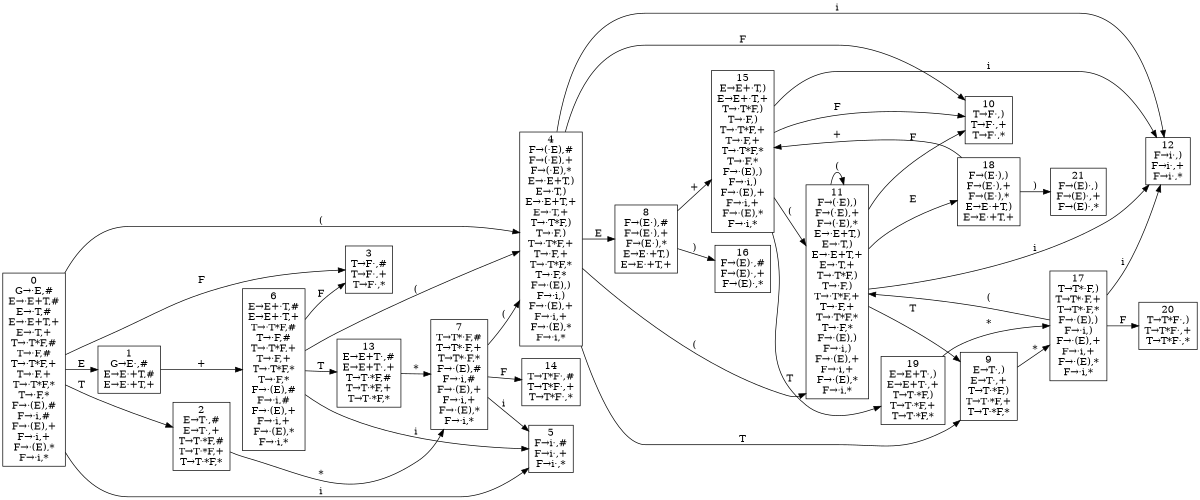 digraph "deterministic finite automaton" {
	rankdir=LR size="8,5"
	node [shape=rectangle]
	"0
G→·E,#
E→·E+T,#
E→·T,#
E→·E+T,+
E→·T,+
T→·T*F,#
T→·F,#
T→·T*F,+
T→·F,+
T→·T*F,*
T→·F,*
F→·(E),#
F→·i,#
F→·(E),+
F→·i,+
F→·(E),*
F→·i,*
" -> "1
G→E·,#
E→E·+T,#
E→E·+T,+
" [label=E]
	"0
G→·E,#
E→·E+T,#
E→·T,#
E→·E+T,+
E→·T,+
T→·T*F,#
T→·F,#
T→·T*F,+
T→·F,+
T→·T*F,*
T→·F,*
F→·(E),#
F→·i,#
F→·(E),+
F→·i,+
F→·(E),*
F→·i,*
" -> "2
E→T·,#
E→T·,+
T→T·*F,#
T→T·*F,+
T→T·*F,*
" [label=T]
	"0
G→·E,#
E→·E+T,#
E→·T,#
E→·E+T,+
E→·T,+
T→·T*F,#
T→·F,#
T→·T*F,+
T→·F,+
T→·T*F,*
T→·F,*
F→·(E),#
F→·i,#
F→·(E),+
F→·i,+
F→·(E),*
F→·i,*
" -> "3
T→F·,#
T→F·,+
T→F·,*
" [label=F]
	"0
G→·E,#
E→·E+T,#
E→·T,#
E→·E+T,+
E→·T,+
T→·T*F,#
T→·F,#
T→·T*F,+
T→·F,+
T→·T*F,*
T→·F,*
F→·(E),#
F→·i,#
F→·(E),+
F→·i,+
F→·(E),*
F→·i,*
" -> "4
F→(·E),#
F→(·E),+
F→(·E),*
E→·E+T,)
E→·T,)
E→·E+T,+
E→·T,+
T→·T*F,)
T→·F,)
T→·T*F,+
T→·F,+
T→·T*F,*
T→·F,*
F→·(E),)
F→·i,)
F→·(E),+
F→·i,+
F→·(E),*
F→·i,*
" [label="("]
	"0
G→·E,#
E→·E+T,#
E→·T,#
E→·E+T,+
E→·T,+
T→·T*F,#
T→·F,#
T→·T*F,+
T→·F,+
T→·T*F,*
T→·F,*
F→·(E),#
F→·i,#
F→·(E),+
F→·i,+
F→·(E),*
F→·i,*
" -> "5
F→i·,#
F→i·,+
F→i·,*
" [label=i]
	"1
G→E·,#
E→E·+T,#
E→E·+T,+
" -> "6
E→E+·T,#
E→E+·T,+
T→·T*F,#
T→·F,#
T→·T*F,+
T→·F,+
T→·T*F,*
T→·F,*
F→·(E),#
F→·i,#
F→·(E),+
F→·i,+
F→·(E),*
F→·i,*
" [label="+"]
	"2
E→T·,#
E→T·,+
T→T·*F,#
T→T·*F,+
T→T·*F,*
" -> "7
T→T*·F,#
T→T*·F,+
T→T*·F,*
F→·(E),#
F→·i,#
F→·(E),+
F→·i,+
F→·(E),*
F→·i,*
" [label="*"]
	"4
F→(·E),#
F→(·E),+
F→(·E),*
E→·E+T,)
E→·T,)
E→·E+T,+
E→·T,+
T→·T*F,)
T→·F,)
T→·T*F,+
T→·F,+
T→·T*F,*
T→·F,*
F→·(E),)
F→·i,)
F→·(E),+
F→·i,+
F→·(E),*
F→·i,*
" -> "8
F→(E·),#
F→(E·),+
F→(E·),*
E→E·+T,)
E→E·+T,+
" [label=E]
	"4
F→(·E),#
F→(·E),+
F→(·E),*
E→·E+T,)
E→·T,)
E→·E+T,+
E→·T,+
T→·T*F,)
T→·F,)
T→·T*F,+
T→·F,+
T→·T*F,*
T→·F,*
F→·(E),)
F→·i,)
F→·(E),+
F→·i,+
F→·(E),*
F→·i,*
" -> "9
E→T·,)
E→T·,+
T→T·*F,)
T→T·*F,+
T→T·*F,*
" [label=T]
	"4
F→(·E),#
F→(·E),+
F→(·E),*
E→·E+T,)
E→·T,)
E→·E+T,+
E→·T,+
T→·T*F,)
T→·F,)
T→·T*F,+
T→·F,+
T→·T*F,*
T→·F,*
F→·(E),)
F→·i,)
F→·(E),+
F→·i,+
F→·(E),*
F→·i,*
" -> "10
T→F·,)
T→F·,+
T→F·,*
" [label=F]
	"4
F→(·E),#
F→(·E),+
F→(·E),*
E→·E+T,)
E→·T,)
E→·E+T,+
E→·T,+
T→·T*F,)
T→·F,)
T→·T*F,+
T→·F,+
T→·T*F,*
T→·F,*
F→·(E),)
F→·i,)
F→·(E),+
F→·i,+
F→·(E),*
F→·i,*
" -> "11
F→(·E),)
F→(·E),+
F→(·E),*
E→·E+T,)
E→·T,)
E→·E+T,+
E→·T,+
T→·T*F,)
T→·F,)
T→·T*F,+
T→·F,+
T→·T*F,*
T→·F,*
F→·(E),)
F→·i,)
F→·(E),+
F→·i,+
F→·(E),*
F→·i,*
" [label="("]
	"4
F→(·E),#
F→(·E),+
F→(·E),*
E→·E+T,)
E→·T,)
E→·E+T,+
E→·T,+
T→·T*F,)
T→·F,)
T→·T*F,+
T→·F,+
T→·T*F,*
T→·F,*
F→·(E),)
F→·i,)
F→·(E),+
F→·i,+
F→·(E),*
F→·i,*
" -> "12
F→i·,)
F→i·,+
F→i·,*
" [label=i]
	"6
E→E+·T,#
E→E+·T,+
T→·T*F,#
T→·F,#
T→·T*F,+
T→·F,+
T→·T*F,*
T→·F,*
F→·(E),#
F→·i,#
F→·(E),+
F→·i,+
F→·(E),*
F→·i,*
" -> "13
E→E+T·,#
E→E+T·,+
T→T·*F,#
T→T·*F,+
T→T·*F,*
" [label=T]
	"6
E→E+·T,#
E→E+·T,+
T→·T*F,#
T→·F,#
T→·T*F,+
T→·F,+
T→·T*F,*
T→·F,*
F→·(E),#
F→·i,#
F→·(E),+
F→·i,+
F→·(E),*
F→·i,*
" -> "3
T→F·,#
T→F·,+
T→F·,*
" [label=F]
	"6
E→E+·T,#
E→E+·T,+
T→·T*F,#
T→·F,#
T→·T*F,+
T→·F,+
T→·T*F,*
T→·F,*
F→·(E),#
F→·i,#
F→·(E),+
F→·i,+
F→·(E),*
F→·i,*
" -> "4
F→(·E),#
F→(·E),+
F→(·E),*
E→·E+T,)
E→·T,)
E→·E+T,+
E→·T,+
T→·T*F,)
T→·F,)
T→·T*F,+
T→·F,+
T→·T*F,*
T→·F,*
F→·(E),)
F→·i,)
F→·(E),+
F→·i,+
F→·(E),*
F→·i,*
" [label="("]
	"6
E→E+·T,#
E→E+·T,+
T→·T*F,#
T→·F,#
T→·T*F,+
T→·F,+
T→·T*F,*
T→·F,*
F→·(E),#
F→·i,#
F→·(E),+
F→·i,+
F→·(E),*
F→·i,*
" -> "5
F→i·,#
F→i·,+
F→i·,*
" [label=i]
	"7
T→T*·F,#
T→T*·F,+
T→T*·F,*
F→·(E),#
F→·i,#
F→·(E),+
F→·i,+
F→·(E),*
F→·i,*
" -> "14
T→T*F·,#
T→T*F·,+
T→T*F·,*
" [label=F]
	"7
T→T*·F,#
T→T*·F,+
T→T*·F,*
F→·(E),#
F→·i,#
F→·(E),+
F→·i,+
F→·(E),*
F→·i,*
" -> "4
F→(·E),#
F→(·E),+
F→(·E),*
E→·E+T,)
E→·T,)
E→·E+T,+
E→·T,+
T→·T*F,)
T→·F,)
T→·T*F,+
T→·F,+
T→·T*F,*
T→·F,*
F→·(E),)
F→·i,)
F→·(E),+
F→·i,+
F→·(E),*
F→·i,*
" [label="("]
	"7
T→T*·F,#
T→T*·F,+
T→T*·F,*
F→·(E),#
F→·i,#
F→·(E),+
F→·i,+
F→·(E),*
F→·i,*
" -> "5
F→i·,#
F→i·,+
F→i·,*
" [label=i]
	"8
F→(E·),#
F→(E·),+
F→(E·),*
E→E·+T,)
E→E·+T,+
" -> "15
E→E+·T,)
E→E+·T,+
T→·T*F,)
T→·F,)
T→·T*F,+
T→·F,+
T→·T*F,*
T→·F,*
F→·(E),)
F→·i,)
F→·(E),+
F→·i,+
F→·(E),*
F→·i,*
" [label="+"]
	"8
F→(E·),#
F→(E·),+
F→(E·),*
E→E·+T,)
E→E·+T,+
" -> "16
F→(E)·,#
F→(E)·,+
F→(E)·,*
" [label=")"]
	"9
E→T·,)
E→T·,+
T→T·*F,)
T→T·*F,+
T→T·*F,*
" -> "17
T→T*·F,)
T→T*·F,+
T→T*·F,*
F→·(E),)
F→·i,)
F→·(E),+
F→·i,+
F→·(E),*
F→·i,*
" [label="*"]
	"11
F→(·E),)
F→(·E),+
F→(·E),*
E→·E+T,)
E→·T,)
E→·E+T,+
E→·T,+
T→·T*F,)
T→·F,)
T→·T*F,+
T→·F,+
T→·T*F,*
T→·F,*
F→·(E),)
F→·i,)
F→·(E),+
F→·i,+
F→·(E),*
F→·i,*
" -> "18
F→(E·),)
F→(E·),+
F→(E·),*
E→E·+T,)
E→E·+T,+
" [label=E]
	"11
F→(·E),)
F→(·E),+
F→(·E),*
E→·E+T,)
E→·T,)
E→·E+T,+
E→·T,+
T→·T*F,)
T→·F,)
T→·T*F,+
T→·F,+
T→·T*F,*
T→·F,*
F→·(E),)
F→·i,)
F→·(E),+
F→·i,+
F→·(E),*
F→·i,*
" -> "9
E→T·,)
E→T·,+
T→T·*F,)
T→T·*F,+
T→T·*F,*
" [label=T]
	"11
F→(·E),)
F→(·E),+
F→(·E),*
E→·E+T,)
E→·T,)
E→·E+T,+
E→·T,+
T→·T*F,)
T→·F,)
T→·T*F,+
T→·F,+
T→·T*F,*
T→·F,*
F→·(E),)
F→·i,)
F→·(E),+
F→·i,+
F→·(E),*
F→·i,*
" -> "10
T→F·,)
T→F·,+
T→F·,*
" [label=F]
	"11
F→(·E),)
F→(·E),+
F→(·E),*
E→·E+T,)
E→·T,)
E→·E+T,+
E→·T,+
T→·T*F,)
T→·F,)
T→·T*F,+
T→·F,+
T→·T*F,*
T→·F,*
F→·(E),)
F→·i,)
F→·(E),+
F→·i,+
F→·(E),*
F→·i,*
" -> "11
F→(·E),)
F→(·E),+
F→(·E),*
E→·E+T,)
E→·T,)
E→·E+T,+
E→·T,+
T→·T*F,)
T→·F,)
T→·T*F,+
T→·F,+
T→·T*F,*
T→·F,*
F→·(E),)
F→·i,)
F→·(E),+
F→·i,+
F→·(E),*
F→·i,*
" [label="("]
	"11
F→(·E),)
F→(·E),+
F→(·E),*
E→·E+T,)
E→·T,)
E→·E+T,+
E→·T,+
T→·T*F,)
T→·F,)
T→·T*F,+
T→·F,+
T→·T*F,*
T→·F,*
F→·(E),)
F→·i,)
F→·(E),+
F→·i,+
F→·(E),*
F→·i,*
" -> "12
F→i·,)
F→i·,+
F→i·,*
" [label=i]
	"13
E→E+T·,#
E→E+T·,+
T→T·*F,#
T→T·*F,+
T→T·*F,*
" -> "7
T→T*·F,#
T→T*·F,+
T→T*·F,*
F→·(E),#
F→·i,#
F→·(E),+
F→·i,+
F→·(E),*
F→·i,*
" [label="*"]
	"15
E→E+·T,)
E→E+·T,+
T→·T*F,)
T→·F,)
T→·T*F,+
T→·F,+
T→·T*F,*
T→·F,*
F→·(E),)
F→·i,)
F→·(E),+
F→·i,+
F→·(E),*
F→·i,*
" -> "19
E→E+T·,)
E→E+T·,+
T→T·*F,)
T→T·*F,+
T→T·*F,*
" [label=T]
	"15
E→E+·T,)
E→E+·T,+
T→·T*F,)
T→·F,)
T→·T*F,+
T→·F,+
T→·T*F,*
T→·F,*
F→·(E),)
F→·i,)
F→·(E),+
F→·i,+
F→·(E),*
F→·i,*
" -> "10
T→F·,)
T→F·,+
T→F·,*
" [label=F]
	"15
E→E+·T,)
E→E+·T,+
T→·T*F,)
T→·F,)
T→·T*F,+
T→·F,+
T→·T*F,*
T→·F,*
F→·(E),)
F→·i,)
F→·(E),+
F→·i,+
F→·(E),*
F→·i,*
" -> "11
F→(·E),)
F→(·E),+
F→(·E),*
E→·E+T,)
E→·T,)
E→·E+T,+
E→·T,+
T→·T*F,)
T→·F,)
T→·T*F,+
T→·F,+
T→·T*F,*
T→·F,*
F→·(E),)
F→·i,)
F→·(E),+
F→·i,+
F→·(E),*
F→·i,*
" [label="("]
	"15
E→E+·T,)
E→E+·T,+
T→·T*F,)
T→·F,)
T→·T*F,+
T→·F,+
T→·T*F,*
T→·F,*
F→·(E),)
F→·i,)
F→·(E),+
F→·i,+
F→·(E),*
F→·i,*
" -> "12
F→i·,)
F→i·,+
F→i·,*
" [label=i]
	"17
T→T*·F,)
T→T*·F,+
T→T*·F,*
F→·(E),)
F→·i,)
F→·(E),+
F→·i,+
F→·(E),*
F→·i,*
" -> "20
T→T*F·,)
T→T*F·,+
T→T*F·,*
" [label=F]
	"17
T→T*·F,)
T→T*·F,+
T→T*·F,*
F→·(E),)
F→·i,)
F→·(E),+
F→·i,+
F→·(E),*
F→·i,*
" -> "11
F→(·E),)
F→(·E),+
F→(·E),*
E→·E+T,)
E→·T,)
E→·E+T,+
E→·T,+
T→·T*F,)
T→·F,)
T→·T*F,+
T→·F,+
T→·T*F,*
T→·F,*
F→·(E),)
F→·i,)
F→·(E),+
F→·i,+
F→·(E),*
F→·i,*
" [label="("]
	"17
T→T*·F,)
T→T*·F,+
T→T*·F,*
F→·(E),)
F→·i,)
F→·(E),+
F→·i,+
F→·(E),*
F→·i,*
" -> "12
F→i·,)
F→i·,+
F→i·,*
" [label=i]
	"18
F→(E·),)
F→(E·),+
F→(E·),*
E→E·+T,)
E→E·+T,+
" -> "15
E→E+·T,)
E→E+·T,+
T→·T*F,)
T→·F,)
T→·T*F,+
T→·F,+
T→·T*F,*
T→·F,*
F→·(E),)
F→·i,)
F→·(E),+
F→·i,+
F→·(E),*
F→·i,*
" [label="+"]
	"18
F→(E·),)
F→(E·),+
F→(E·),*
E→E·+T,)
E→E·+T,+
" -> "21
F→(E)·,)
F→(E)·,+
F→(E)·,*
" [label=")"]
	"19
E→E+T·,)
E→E+T·,+
T→T·*F,)
T→T·*F,+
T→T·*F,*
" -> "17
T→T*·F,)
T→T*·F,+
T→T*·F,*
F→·(E),)
F→·i,)
F→·(E),+
F→·i,+
F→·(E),*
F→·i,*
" [label="*"]
}
